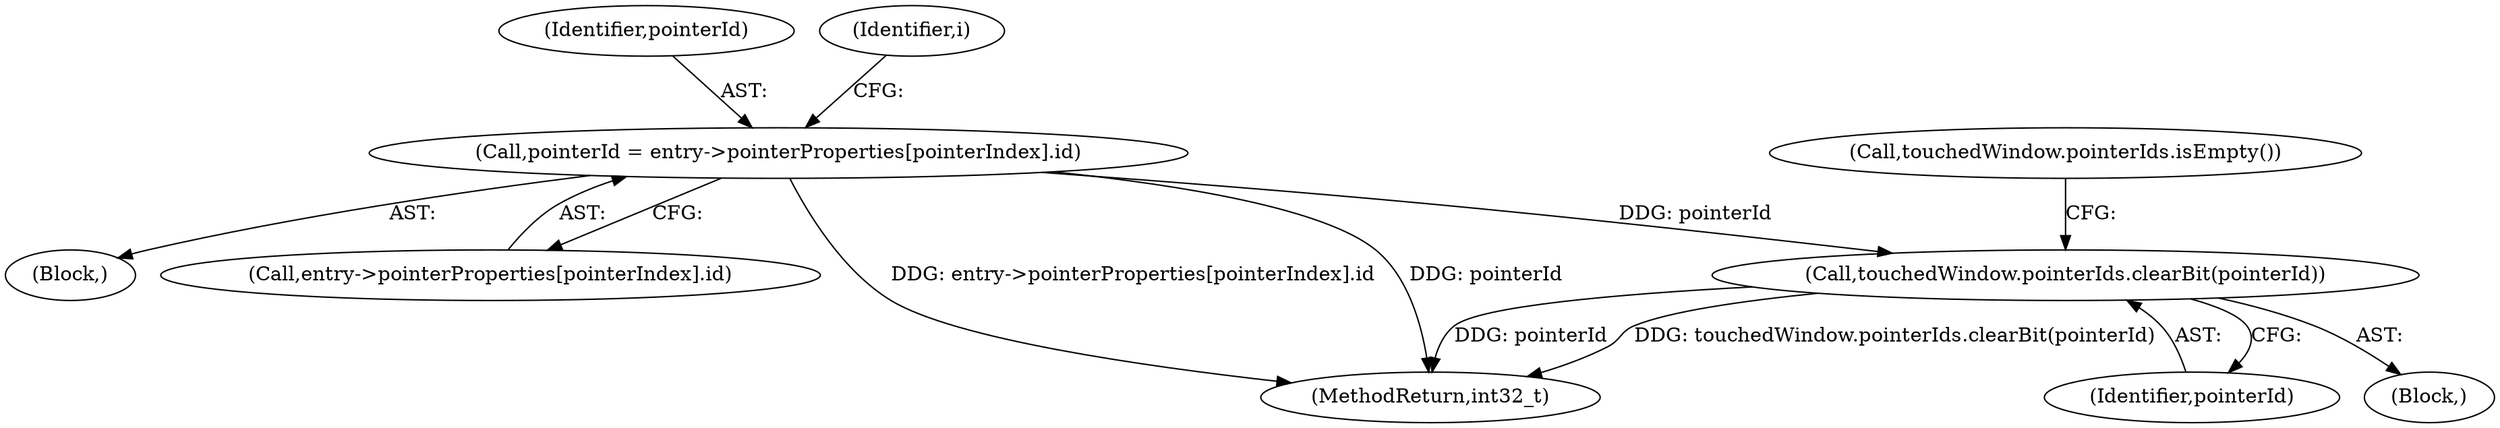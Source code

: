 digraph "0_Android_03a53d1c7765eeb3af0bc34c3dff02ada1953fbf_0@array" {
"1001066" [label="(Call,pointerId = entry->pointerProperties[pointerIndex].id)"];
"1001096" [label="(Call,touchedWindow.pointerIds.clearBit(pointerId))"];
"1001066" [label="(Call,pointerId = entry->pointerProperties[pointerIndex].id)"];
"1001067" [label="(Identifier,pointerId)"];
"1001078" [label="(Identifier,i)"];
"1001097" [label="(Identifier,pointerId)"];
"1001167" [label="(MethodReturn,int32_t)"];
"1001095" [label="(Block,)"];
"1001059" [label="(Block,)"];
"1001096" [label="(Call,touchedWindow.pointerIds.clearBit(pointerId))"];
"1001099" [label="(Call,touchedWindow.pointerIds.isEmpty())"];
"1001068" [label="(Call,entry->pointerProperties[pointerIndex].id)"];
"1001066" -> "1001059"  [label="AST: "];
"1001066" -> "1001068"  [label="CFG: "];
"1001067" -> "1001066"  [label="AST: "];
"1001068" -> "1001066"  [label="AST: "];
"1001078" -> "1001066"  [label="CFG: "];
"1001066" -> "1001167"  [label="DDG: entry->pointerProperties[pointerIndex].id"];
"1001066" -> "1001167"  [label="DDG: pointerId"];
"1001066" -> "1001096"  [label="DDG: pointerId"];
"1001096" -> "1001095"  [label="AST: "];
"1001096" -> "1001097"  [label="CFG: "];
"1001097" -> "1001096"  [label="AST: "];
"1001099" -> "1001096"  [label="CFG: "];
"1001096" -> "1001167"  [label="DDG: pointerId"];
"1001096" -> "1001167"  [label="DDG: touchedWindow.pointerIds.clearBit(pointerId)"];
}
